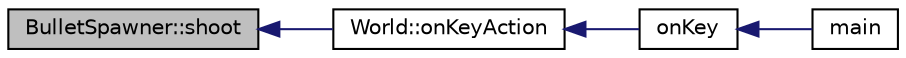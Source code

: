 digraph "BulletSpawner::shoot"
{
  edge [fontname="Helvetica",fontsize="10",labelfontname="Helvetica",labelfontsize="10"];
  node [fontname="Helvetica",fontsize="10",shape=record];
  rankdir="LR";
  Node1 [label="BulletSpawner::shoot",height=0.2,width=0.4,color="black", fillcolor="grey75", style="filled", fontcolor="black"];
  Node1 -> Node2 [dir="back",color="midnightblue",fontsize="10",style="solid",fontname="Helvetica"];
  Node2 [label="World::onKeyAction",height=0.2,width=0.4,color="black", fillcolor="white", style="filled",URL="$class_world.html#a320b4008798e9e4c3ea2a9d77106ef40"];
  Node2 -> Node3 [dir="back",color="midnightblue",fontsize="10",style="solid",fontname="Helvetica"];
  Node3 [label="onKey",height=0.2,width=0.4,color="black", fillcolor="white", style="filled",URL="$main_8cpp.html#aa42beb1b8710802692cbaaf3cf5f15c3"];
  Node3 -> Node4 [dir="back",color="midnightblue",fontsize="10",style="solid",fontname="Helvetica"];
  Node4 [label="main",height=0.2,width=0.4,color="black", fillcolor="white", style="filled",URL="$main_8cpp.html#a3c04138a5bfe5d72780bb7e82a18e627"];
}
